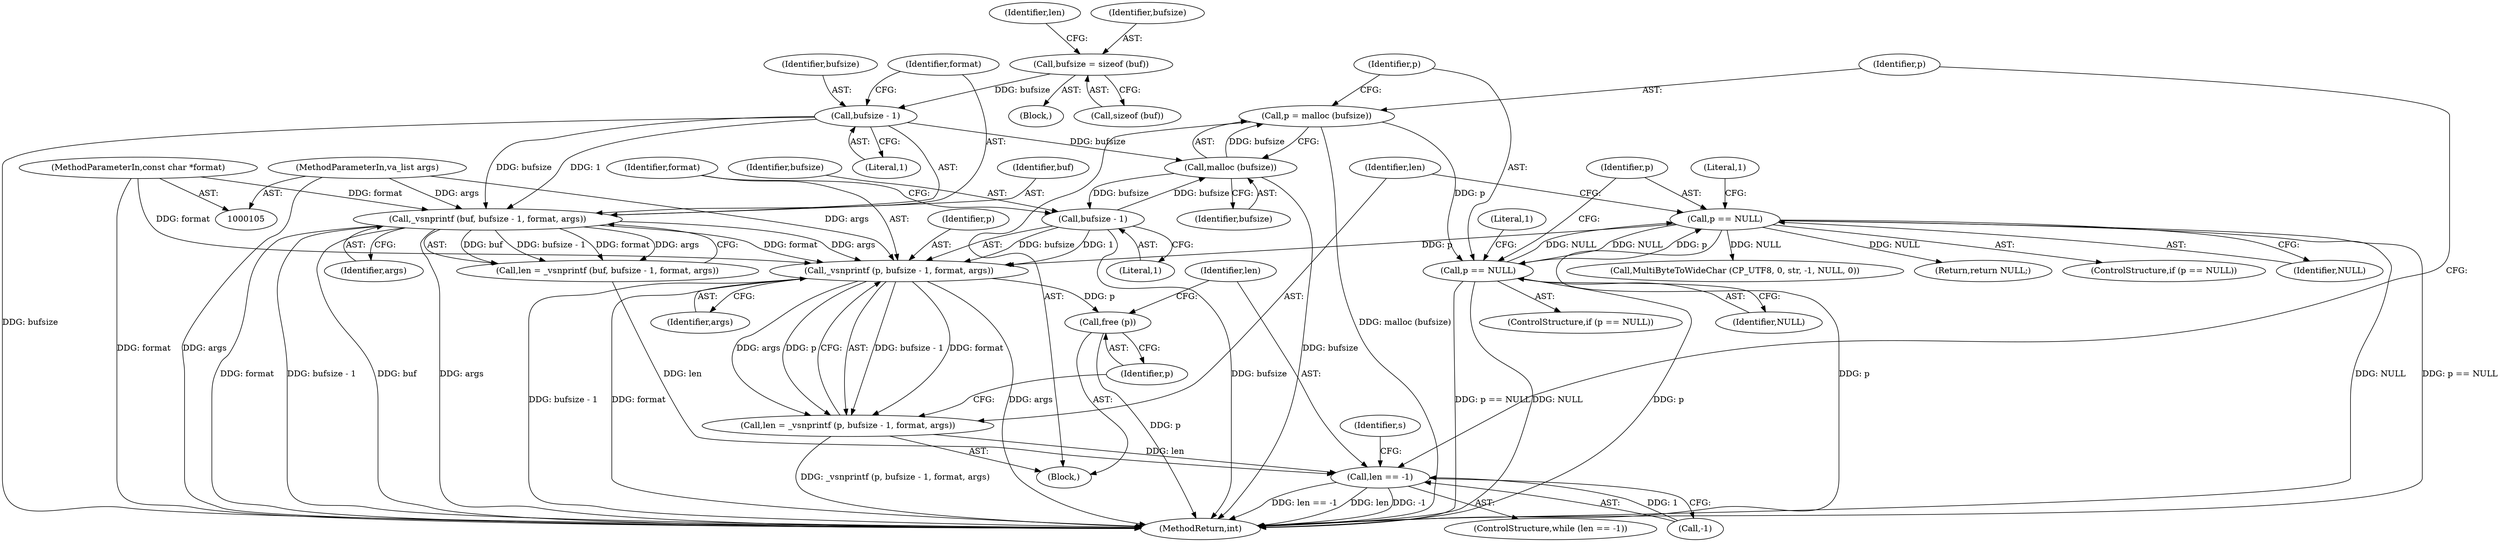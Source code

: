 digraph "0_dbus_954d75b2b64e4799f360d2a6bf9cff6d9fee37e7@pointer" {
"1000151" [label="(Call,_vsnprintf (p, bufsize - 1, format, args))"];
"1000143" [label="(Call,p == NULL)"];
"1000136" [label="(Call,p == NULL)"];
"1000131" [label="(Call,p = malloc (bufsize))"];
"1000133" [label="(Call,malloc (bufsize))"];
"1000120" [label="(Call,bufsize - 1)"];
"1000112" [label="(Call,bufsize = sizeof (buf))"];
"1000153" [label="(Call,bufsize - 1)"];
"1000118" [label="(Call,_vsnprintf (buf, bufsize - 1, format, args))"];
"1000106" [label="(MethodParameterIn,const char *format)"];
"1000107" [label="(MethodParameterIn,va_list args)"];
"1000149" [label="(Call,len = _vsnprintf (p, bufsize - 1, format, args))"];
"1000126" [label="(Call,len == -1)"];
"1000158" [label="(Call,free (p))"];
"1000133" [label="(Call,malloc (bufsize))"];
"1000143" [label="(Call,p == NULL)"];
"1000116" [label="(Call,len = _vsnprintf (buf, bufsize - 1, format, args))"];
"1000124" [label="(Identifier,args)"];
"1000156" [label="(Identifier,format)"];
"1000114" [label="(Call,sizeof (buf))"];
"1000137" [label="(Identifier,p)"];
"1000128" [label="(Call,-1)"];
"1000150" [label="(Identifier,len)"];
"1000141" [label="(Literal,1)"];
"1000186" [label="(Call,MultiByteToWideChar (CP_UTF8, 0, str, -1, NULL, 0))"];
"1000118" [label="(Call,_vsnprintf (buf, bufsize - 1, format, args))"];
"1000134" [label="(Identifier,bufsize)"];
"1000123" [label="(Identifier,format)"];
"1000152" [label="(Identifier,p)"];
"1000155" [label="(Literal,1)"];
"1000125" [label="(ControlStructure,while (len == -1))"];
"1000166" [label="(Identifier,s)"];
"1000182" [label="(Return,return NULL;)"];
"1000119" [label="(Identifier,buf)"];
"1000159" [label="(Identifier,p)"];
"1000142" [label="(ControlStructure,if (p == NULL))"];
"1000120" [label="(Call,bufsize - 1)"];
"1000145" [label="(Identifier,NULL)"];
"1000138" [label="(Identifier,NULL)"];
"1000157" [label="(Identifier,args)"];
"1000108" [label="(Block,)"];
"1000127" [label="(Identifier,len)"];
"1000126" [label="(Call,len == -1)"];
"1000144" [label="(Identifier,p)"];
"1000130" [label="(Block,)"];
"1000117" [label="(Identifier,len)"];
"1000107" [label="(MethodParameterIn,va_list args)"];
"1000135" [label="(ControlStructure,if (p == NULL))"];
"1000106" [label="(MethodParameterIn,const char *format)"];
"1000121" [label="(Identifier,bufsize)"];
"1000112" [label="(Call,bufsize = sizeof (buf))"];
"1000158" [label="(Call,free (p))"];
"1000148" [label="(Literal,1)"];
"1000149" [label="(Call,len = _vsnprintf (p, bufsize - 1, format, args))"];
"1000153" [label="(Call,bufsize - 1)"];
"1000113" [label="(Identifier,bufsize)"];
"1000300" [label="(MethodReturn,int)"];
"1000132" [label="(Identifier,p)"];
"1000154" [label="(Identifier,bufsize)"];
"1000122" [label="(Literal,1)"];
"1000131" [label="(Call,p = malloc (bufsize))"];
"1000151" [label="(Call,_vsnprintf (p, bufsize - 1, format, args))"];
"1000136" [label="(Call,p == NULL)"];
"1000151" -> "1000149"  [label="AST: "];
"1000151" -> "1000157"  [label="CFG: "];
"1000152" -> "1000151"  [label="AST: "];
"1000153" -> "1000151"  [label="AST: "];
"1000156" -> "1000151"  [label="AST: "];
"1000157" -> "1000151"  [label="AST: "];
"1000149" -> "1000151"  [label="CFG: "];
"1000151" -> "1000300"  [label="DDG: args"];
"1000151" -> "1000300"  [label="DDG: bufsize - 1"];
"1000151" -> "1000300"  [label="DDG: format"];
"1000151" -> "1000149"  [label="DDG: p"];
"1000151" -> "1000149"  [label="DDG: bufsize - 1"];
"1000151" -> "1000149"  [label="DDG: format"];
"1000151" -> "1000149"  [label="DDG: args"];
"1000143" -> "1000151"  [label="DDG: p"];
"1000153" -> "1000151"  [label="DDG: bufsize"];
"1000153" -> "1000151"  [label="DDG: 1"];
"1000118" -> "1000151"  [label="DDG: format"];
"1000118" -> "1000151"  [label="DDG: args"];
"1000106" -> "1000151"  [label="DDG: format"];
"1000107" -> "1000151"  [label="DDG: args"];
"1000151" -> "1000158"  [label="DDG: p"];
"1000143" -> "1000142"  [label="AST: "];
"1000143" -> "1000145"  [label="CFG: "];
"1000144" -> "1000143"  [label="AST: "];
"1000145" -> "1000143"  [label="AST: "];
"1000148" -> "1000143"  [label="CFG: "];
"1000150" -> "1000143"  [label="CFG: "];
"1000143" -> "1000300"  [label="DDG: p"];
"1000143" -> "1000300"  [label="DDG: NULL"];
"1000143" -> "1000300"  [label="DDG: p == NULL"];
"1000143" -> "1000136"  [label="DDG: NULL"];
"1000136" -> "1000143"  [label="DDG: p"];
"1000136" -> "1000143"  [label="DDG: NULL"];
"1000143" -> "1000182"  [label="DDG: NULL"];
"1000143" -> "1000186"  [label="DDG: NULL"];
"1000136" -> "1000135"  [label="AST: "];
"1000136" -> "1000138"  [label="CFG: "];
"1000137" -> "1000136"  [label="AST: "];
"1000138" -> "1000136"  [label="AST: "];
"1000141" -> "1000136"  [label="CFG: "];
"1000144" -> "1000136"  [label="CFG: "];
"1000136" -> "1000300"  [label="DDG: p == NULL"];
"1000136" -> "1000300"  [label="DDG: NULL"];
"1000136" -> "1000300"  [label="DDG: p"];
"1000131" -> "1000136"  [label="DDG: p"];
"1000131" -> "1000130"  [label="AST: "];
"1000131" -> "1000133"  [label="CFG: "];
"1000132" -> "1000131"  [label="AST: "];
"1000133" -> "1000131"  [label="AST: "];
"1000137" -> "1000131"  [label="CFG: "];
"1000131" -> "1000300"  [label="DDG: malloc (bufsize)"];
"1000133" -> "1000131"  [label="DDG: bufsize"];
"1000133" -> "1000134"  [label="CFG: "];
"1000134" -> "1000133"  [label="AST: "];
"1000133" -> "1000300"  [label="DDG: bufsize"];
"1000120" -> "1000133"  [label="DDG: bufsize"];
"1000153" -> "1000133"  [label="DDG: bufsize"];
"1000133" -> "1000153"  [label="DDG: bufsize"];
"1000120" -> "1000118"  [label="AST: "];
"1000120" -> "1000122"  [label="CFG: "];
"1000121" -> "1000120"  [label="AST: "];
"1000122" -> "1000120"  [label="AST: "];
"1000123" -> "1000120"  [label="CFG: "];
"1000120" -> "1000300"  [label="DDG: bufsize"];
"1000120" -> "1000118"  [label="DDG: bufsize"];
"1000120" -> "1000118"  [label="DDG: 1"];
"1000112" -> "1000120"  [label="DDG: bufsize"];
"1000112" -> "1000108"  [label="AST: "];
"1000112" -> "1000114"  [label="CFG: "];
"1000113" -> "1000112"  [label="AST: "];
"1000114" -> "1000112"  [label="AST: "];
"1000117" -> "1000112"  [label="CFG: "];
"1000153" -> "1000155"  [label="CFG: "];
"1000154" -> "1000153"  [label="AST: "];
"1000155" -> "1000153"  [label="AST: "];
"1000156" -> "1000153"  [label="CFG: "];
"1000153" -> "1000300"  [label="DDG: bufsize"];
"1000118" -> "1000116"  [label="AST: "];
"1000118" -> "1000124"  [label="CFG: "];
"1000119" -> "1000118"  [label="AST: "];
"1000123" -> "1000118"  [label="AST: "];
"1000124" -> "1000118"  [label="AST: "];
"1000116" -> "1000118"  [label="CFG: "];
"1000118" -> "1000300"  [label="DDG: format"];
"1000118" -> "1000300"  [label="DDG: bufsize - 1"];
"1000118" -> "1000300"  [label="DDG: buf"];
"1000118" -> "1000300"  [label="DDG: args"];
"1000118" -> "1000116"  [label="DDG: buf"];
"1000118" -> "1000116"  [label="DDG: bufsize - 1"];
"1000118" -> "1000116"  [label="DDG: format"];
"1000118" -> "1000116"  [label="DDG: args"];
"1000106" -> "1000118"  [label="DDG: format"];
"1000107" -> "1000118"  [label="DDG: args"];
"1000106" -> "1000105"  [label="AST: "];
"1000106" -> "1000300"  [label="DDG: format"];
"1000107" -> "1000105"  [label="AST: "];
"1000107" -> "1000300"  [label="DDG: args"];
"1000149" -> "1000130"  [label="AST: "];
"1000150" -> "1000149"  [label="AST: "];
"1000159" -> "1000149"  [label="CFG: "];
"1000149" -> "1000300"  [label="DDG: _vsnprintf (p, bufsize - 1, format, args)"];
"1000149" -> "1000126"  [label="DDG: len"];
"1000126" -> "1000125"  [label="AST: "];
"1000126" -> "1000128"  [label="CFG: "];
"1000127" -> "1000126"  [label="AST: "];
"1000128" -> "1000126"  [label="AST: "];
"1000132" -> "1000126"  [label="CFG: "];
"1000166" -> "1000126"  [label="CFG: "];
"1000126" -> "1000300"  [label="DDG: len == -1"];
"1000126" -> "1000300"  [label="DDG: len"];
"1000126" -> "1000300"  [label="DDG: -1"];
"1000116" -> "1000126"  [label="DDG: len"];
"1000128" -> "1000126"  [label="DDG: 1"];
"1000158" -> "1000130"  [label="AST: "];
"1000158" -> "1000159"  [label="CFG: "];
"1000159" -> "1000158"  [label="AST: "];
"1000127" -> "1000158"  [label="CFG: "];
"1000158" -> "1000300"  [label="DDG: p"];
}
